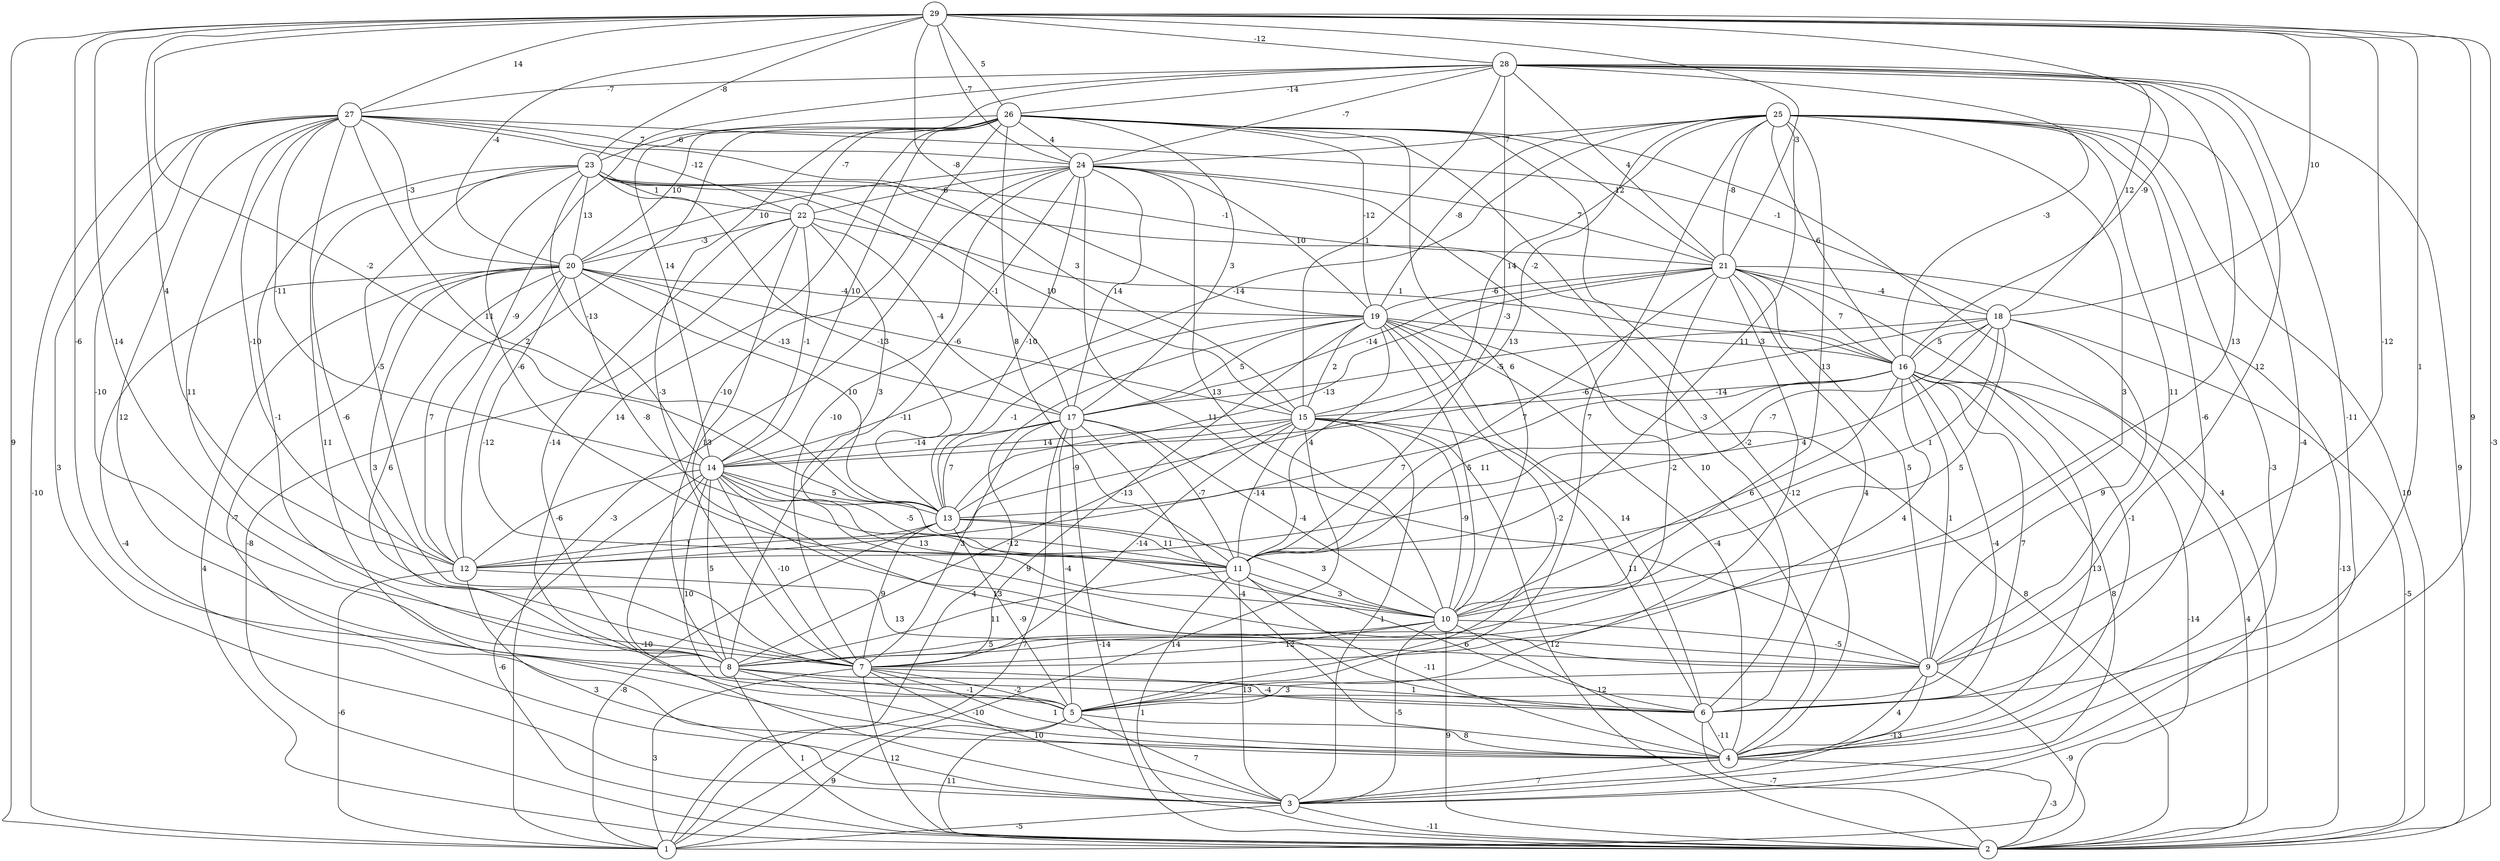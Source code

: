 graph { 
	 fontname="Helvetica,Arial,sans-serif" 
	 node [shape = circle]; 
	 29 -- 1 [label = "9"];
	 29 -- 2 [label = "-3"];
	 29 -- 3 [label = "9"];
	 29 -- 6 [label = "1"];
	 29 -- 7 [label = "14"];
	 29 -- 8 [label = "-6"];
	 29 -- 9 [label = "-12"];
	 29 -- 12 [label = "4"];
	 29 -- 13 [label = "-2"];
	 29 -- 16 [label = "-9"];
	 29 -- 18 [label = "10"];
	 29 -- 19 [label = "-8"];
	 29 -- 20 [label = "-4"];
	 29 -- 21 [label = "-3"];
	 29 -- 23 [label = "-8"];
	 29 -- 24 [label = "-7"];
	 29 -- 26 [label = "5"];
	 29 -- 27 [label = "14"];
	 29 -- 28 [label = "-12"];
	 28 -- 2 [label = "9"];
	 28 -- 4 [label = "-11"];
	 28 -- 9 [label = "12"];
	 28 -- 10 [label = "13"];
	 28 -- 11 [label = "-3"];
	 28 -- 12 [label = "-9"];
	 28 -- 14 [label = "14"];
	 28 -- 15 [label = "1"];
	 28 -- 16 [label = "-3"];
	 28 -- 18 [label = "12"];
	 28 -- 21 [label = "4"];
	 28 -- 24 [label = "-7"];
	 28 -- 26 [label = "-14"];
	 28 -- 27 [label = "-7"];
	 27 -- 1 [label = "-10"];
	 27 -- 3 [label = "3"];
	 27 -- 4 [label = "11"];
	 27 -- 6 [label = "12"];
	 27 -- 7 [label = "11"];
	 27 -- 8 [label = "-10"];
	 27 -- 12 [label = "-10"];
	 27 -- 13 [label = "11"];
	 27 -- 14 [label = "-11"];
	 27 -- 15 [label = "3"];
	 27 -- 18 [label = "-1"];
	 27 -- 20 [label = "-3"];
	 27 -- 22 [label = "-12"];
	 27 -- 24 [label = "7"];
	 26 -- 2 [label = "4"];
	 26 -- 4 [label = "-2"];
	 26 -- 5 [label = "14"];
	 26 -- 6 [label = "-3"];
	 26 -- 7 [label = "-3"];
	 26 -- 8 [label = "-10"];
	 26 -- 10 [label = "6"];
	 26 -- 11 [label = "8"];
	 26 -- 12 [label = "2"];
	 26 -- 14 [label = "10"];
	 26 -- 17 [label = "3"];
	 26 -- 19 [label = "-12"];
	 26 -- 20 [label = "10"];
	 26 -- 21 [label = "12"];
	 26 -- 22 [label = "-7"];
	 26 -- 23 [label = "-6"];
	 26 -- 24 [label = "4"];
	 25 -- 2 [label = "10"];
	 25 -- 3 [label = "-3"];
	 25 -- 4 [label = "-4"];
	 25 -- 5 [label = "7"];
	 25 -- 6 [label = "-6"];
	 25 -- 8 [label = "3"];
	 25 -- 9 [label = "11"];
	 25 -- 10 [label = "13"];
	 25 -- 11 [label = "11"];
	 25 -- 12 [label = "13"];
	 25 -- 14 [label = "-14"];
	 25 -- 15 [label = "14"];
	 25 -- 16 [label = "6"];
	 25 -- 19 [label = "-8"];
	 25 -- 21 [label = "-8"];
	 25 -- 24 [label = "7"];
	 24 -- 1 [label = "-3"];
	 24 -- 4 [label = "10"];
	 24 -- 7 [label = "-10"];
	 24 -- 8 [label = "-11"];
	 24 -- 9 [label = "11"];
	 24 -- 10 [label = "13"];
	 24 -- 13 [label = "-10"];
	 24 -- 17 [label = "14"];
	 24 -- 19 [label = "10"];
	 24 -- 20 [label = "10"];
	 24 -- 21 [label = "7"];
	 24 -- 22 [label = "-6"];
	 23 -- 7 [label = "-6"];
	 23 -- 8 [label = "-1"];
	 23 -- 11 [label = "-6"];
	 23 -- 12 [label = "-5"];
	 23 -- 13 [label = "-13"];
	 23 -- 14 [label = "-13"];
	 23 -- 15 [label = "10"];
	 23 -- 16 [label = "-2"];
	 23 -- 17 [label = "-1"];
	 23 -- 20 [label = "13"];
	 23 -- 21 [label = "-1"];
	 23 -- 22 [label = "1"];
	 22 -- 2 [label = "-8"];
	 22 -- 8 [label = "-14"];
	 22 -- 9 [label = "13"];
	 22 -- 11 [label = "3"];
	 22 -- 14 [label = "-1"];
	 22 -- 16 [label = "1"];
	 22 -- 17 [label = "-4"];
	 22 -- 20 [label = "-3"];
	 21 -- 2 [label = "-13"];
	 21 -- 4 [label = "-1"];
	 21 -- 5 [label = "-12"];
	 21 -- 6 [label = "4"];
	 21 -- 8 [label = "-2"];
	 21 -- 9 [label = "5"];
	 21 -- 11 [label = "7"];
	 21 -- 13 [label = "-13"];
	 21 -- 16 [label = "7"];
	 21 -- 17 [label = "-14"];
	 21 -- 18 [label = "-4"];
	 21 -- 19 [label = "-6"];
	 20 -- 2 [label = "4"];
	 20 -- 3 [label = "-4"];
	 20 -- 4 [label = "-7"];
	 20 -- 7 [label = "3"];
	 20 -- 8 [label = "6"];
	 20 -- 10 [label = "-12"];
	 20 -- 11 [label = "-8"];
	 20 -- 12 [label = "7"];
	 20 -- 13 [label = "10"];
	 20 -- 15 [label = "-6"];
	 20 -- 17 [label = "-13"];
	 20 -- 19 [label = "-4"];
	 19 -- 1 [label = "4"];
	 19 -- 2 [label = "8"];
	 19 -- 4 [label = "-4"];
	 19 -- 5 [label = "-2"];
	 19 -- 6 [label = "14"];
	 19 -- 7 [label = "-13"];
	 19 -- 10 [label = "5"];
	 19 -- 11 [label = "4"];
	 19 -- 13 [label = "-1"];
	 19 -- 15 [label = "2"];
	 19 -- 16 [label = "-3"];
	 19 -- 17 [label = "5"];
	 18 -- 2 [label = "-5"];
	 18 -- 9 [label = "9"];
	 18 -- 10 [label = "5"];
	 18 -- 11 [label = "1"];
	 18 -- 12 [label = "4"];
	 18 -- 13 [label = "-7"];
	 18 -- 14 [label = "-6"];
	 18 -- 16 [label = "5"];
	 18 -- 17 [label = "-5"];
	 17 -- 1 [label = "7"];
	 17 -- 2 [label = "-14"];
	 17 -- 4 [label = "-4"];
	 17 -- 5 [label = "-4"];
	 17 -- 7 [label = "3"];
	 17 -- 10 [label = "-4"];
	 17 -- 11 [label = "-7"];
	 17 -- 13 [label = "7"];
	 17 -- 14 [label = "-14"];
	 16 -- 1 [label = "-14"];
	 16 -- 2 [label = "4"];
	 16 -- 3 [label = "8"];
	 16 -- 4 [label = "13"];
	 16 -- 5 [label = "-4"];
	 16 -- 6 [label = "7"];
	 16 -- 7 [label = "4"];
	 16 -- 9 [label = "1"];
	 16 -- 10 [label = "6"];
	 16 -- 11 [label = "11"];
	 16 -- 12 [label = "7"];
	 16 -- 15 [label = "-14"];
	 15 -- 1 [label = "14"];
	 15 -- 2 [label = "12"];
	 15 -- 3 [label = "1"];
	 15 -- 6 [label = "11"];
	 15 -- 7 [label = "-14"];
	 15 -- 8 [label = "-12"];
	 15 -- 10 [label = "-9"];
	 15 -- 11 [label = "-14"];
	 15 -- 13 [label = "-9"];
	 15 -- 14 [label = "14"];
	 14 -- 2 [label = "-6"];
	 14 -- 3 [label = "-10"];
	 14 -- 5 [label = "10"];
	 14 -- 6 [label = "13"];
	 14 -- 7 [label = "-10"];
	 14 -- 8 [label = "5"];
	 14 -- 9 [label = "9"];
	 14 -- 10 [label = "13"];
	 14 -- 11 [label = "-5"];
	 14 -- 12 [label = "-6"];
	 14 -- 13 [label = "5"];
	 13 -- 1 [label = "-8"];
	 13 -- 5 [label = "-9"];
	 13 -- 7 [label = "9"];
	 13 -- 10 [label = "3"];
	 13 -- 11 [label = "11"];
	 13 -- 12 [label = "1"];
	 12 -- 1 [label = "-6"];
	 12 -- 3 [label = "3"];
	 12 -- 9 [label = "13"];
	 11 -- 2 [label = "1"];
	 11 -- 3 [label = "13"];
	 11 -- 4 [label = "-11"];
	 11 -- 6 [label = "6"];
	 11 -- 8 [label = "11"];
	 11 -- 10 [label = "3"];
	 10 -- 2 [label = "9"];
	 10 -- 3 [label = "-5"];
	 10 -- 4 [label = "12"];
	 10 -- 7 [label = "12"];
	 10 -- 8 [label = "5"];
	 10 -- 9 [label = "-5"];
	 9 -- 2 [label = "-9"];
	 9 -- 3 [label = "-13"];
	 9 -- 4 [label = "4"];
	 9 -- 5 [label = "3"];
	 8 -- 2 [label = "1"];
	 8 -- 4 [label = "-10"];
	 8 -- 5 [label = "-1"];
	 8 -- 6 [label = "-4"];
	 7 -- 1 [label = "3"];
	 7 -- 2 [label = "12"];
	 7 -- 3 [label = "10"];
	 7 -- 4 [label = "1"];
	 7 -- 5 [label = "-2"];
	 7 -- 6 [label = "1"];
	 6 -- 2 [label = "-7"];
	 6 -- 4 [label = "-11"];
	 5 -- 1 [label = "9"];
	 5 -- 2 [label = "11"];
	 5 -- 3 [label = "7"];
	 5 -- 4 [label = "8"];
	 4 -- 2 [label = "-3"];
	 4 -- 3 [label = "7"];
	 3 -- 1 [label = "-5"];
	 3 -- 2 [label = "-11"];
	 1;
	 2;
	 3;
	 4;
	 5;
	 6;
	 7;
	 8;
	 9;
	 10;
	 11;
	 12;
	 13;
	 14;
	 15;
	 16;
	 17;
	 18;
	 19;
	 20;
	 21;
	 22;
	 23;
	 24;
	 25;
	 26;
	 27;
	 28;
	 29;
}
